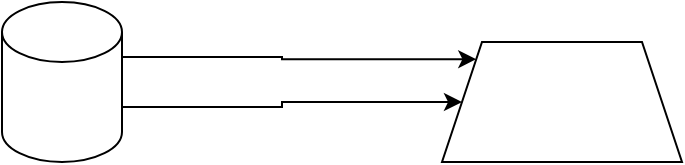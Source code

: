 <mxfile version="21.2.7" type="github">
  <diagram name="第 1 页" id="rgEneY2xEyIsXd1x0UrX">
    <mxGraphModel dx="1562" dy="865" grid="1" gridSize="10" guides="1" tooltips="1" connect="1" arrows="1" fold="1" page="1" pageScale="1" pageWidth="827" pageHeight="1169" math="0" shadow="0">
      <root>
        <mxCell id="0" />
        <mxCell id="1" parent="0" />
        <mxCell id="GuMZCuIxEqd664QmkQbI-3" style="edgeStyle=orthogonalEdgeStyle;rounded=0;orthogonalLoop=1;jettySize=auto;html=1;exitX=1;exitY=0;exitDx=0;exitDy=52.5;exitPerimeter=0;entryX=0;entryY=0.5;entryDx=0;entryDy=0;" edge="1" parent="1" source="GuMZCuIxEqd664QmkQbI-1" target="GuMZCuIxEqd664QmkQbI-2">
          <mxGeometry relative="1" as="geometry" />
        </mxCell>
        <mxCell id="GuMZCuIxEqd664QmkQbI-4" style="edgeStyle=orthogonalEdgeStyle;rounded=0;orthogonalLoop=1;jettySize=auto;html=1;exitX=1;exitY=0;exitDx=0;exitDy=27.5;exitPerimeter=0;entryX=0;entryY=0;entryDx=0;entryDy=0;" edge="1" parent="1" source="GuMZCuIxEqd664QmkQbI-1" target="GuMZCuIxEqd664QmkQbI-2">
          <mxGeometry relative="1" as="geometry" />
        </mxCell>
        <mxCell id="GuMZCuIxEqd664QmkQbI-1" value="" style="shape=cylinder3;whiteSpace=wrap;html=1;boundedLbl=1;backgroundOutline=1;size=15;" vertex="1" parent="1">
          <mxGeometry x="200" y="150" width="60" height="80" as="geometry" />
        </mxCell>
        <mxCell id="GuMZCuIxEqd664QmkQbI-2" value="" style="shape=trapezoid;perimeter=trapezoidPerimeter;whiteSpace=wrap;html=1;fixedSize=1;" vertex="1" parent="1">
          <mxGeometry x="420" y="170" width="120" height="60" as="geometry" />
        </mxCell>
      </root>
    </mxGraphModel>
  </diagram>
</mxfile>
